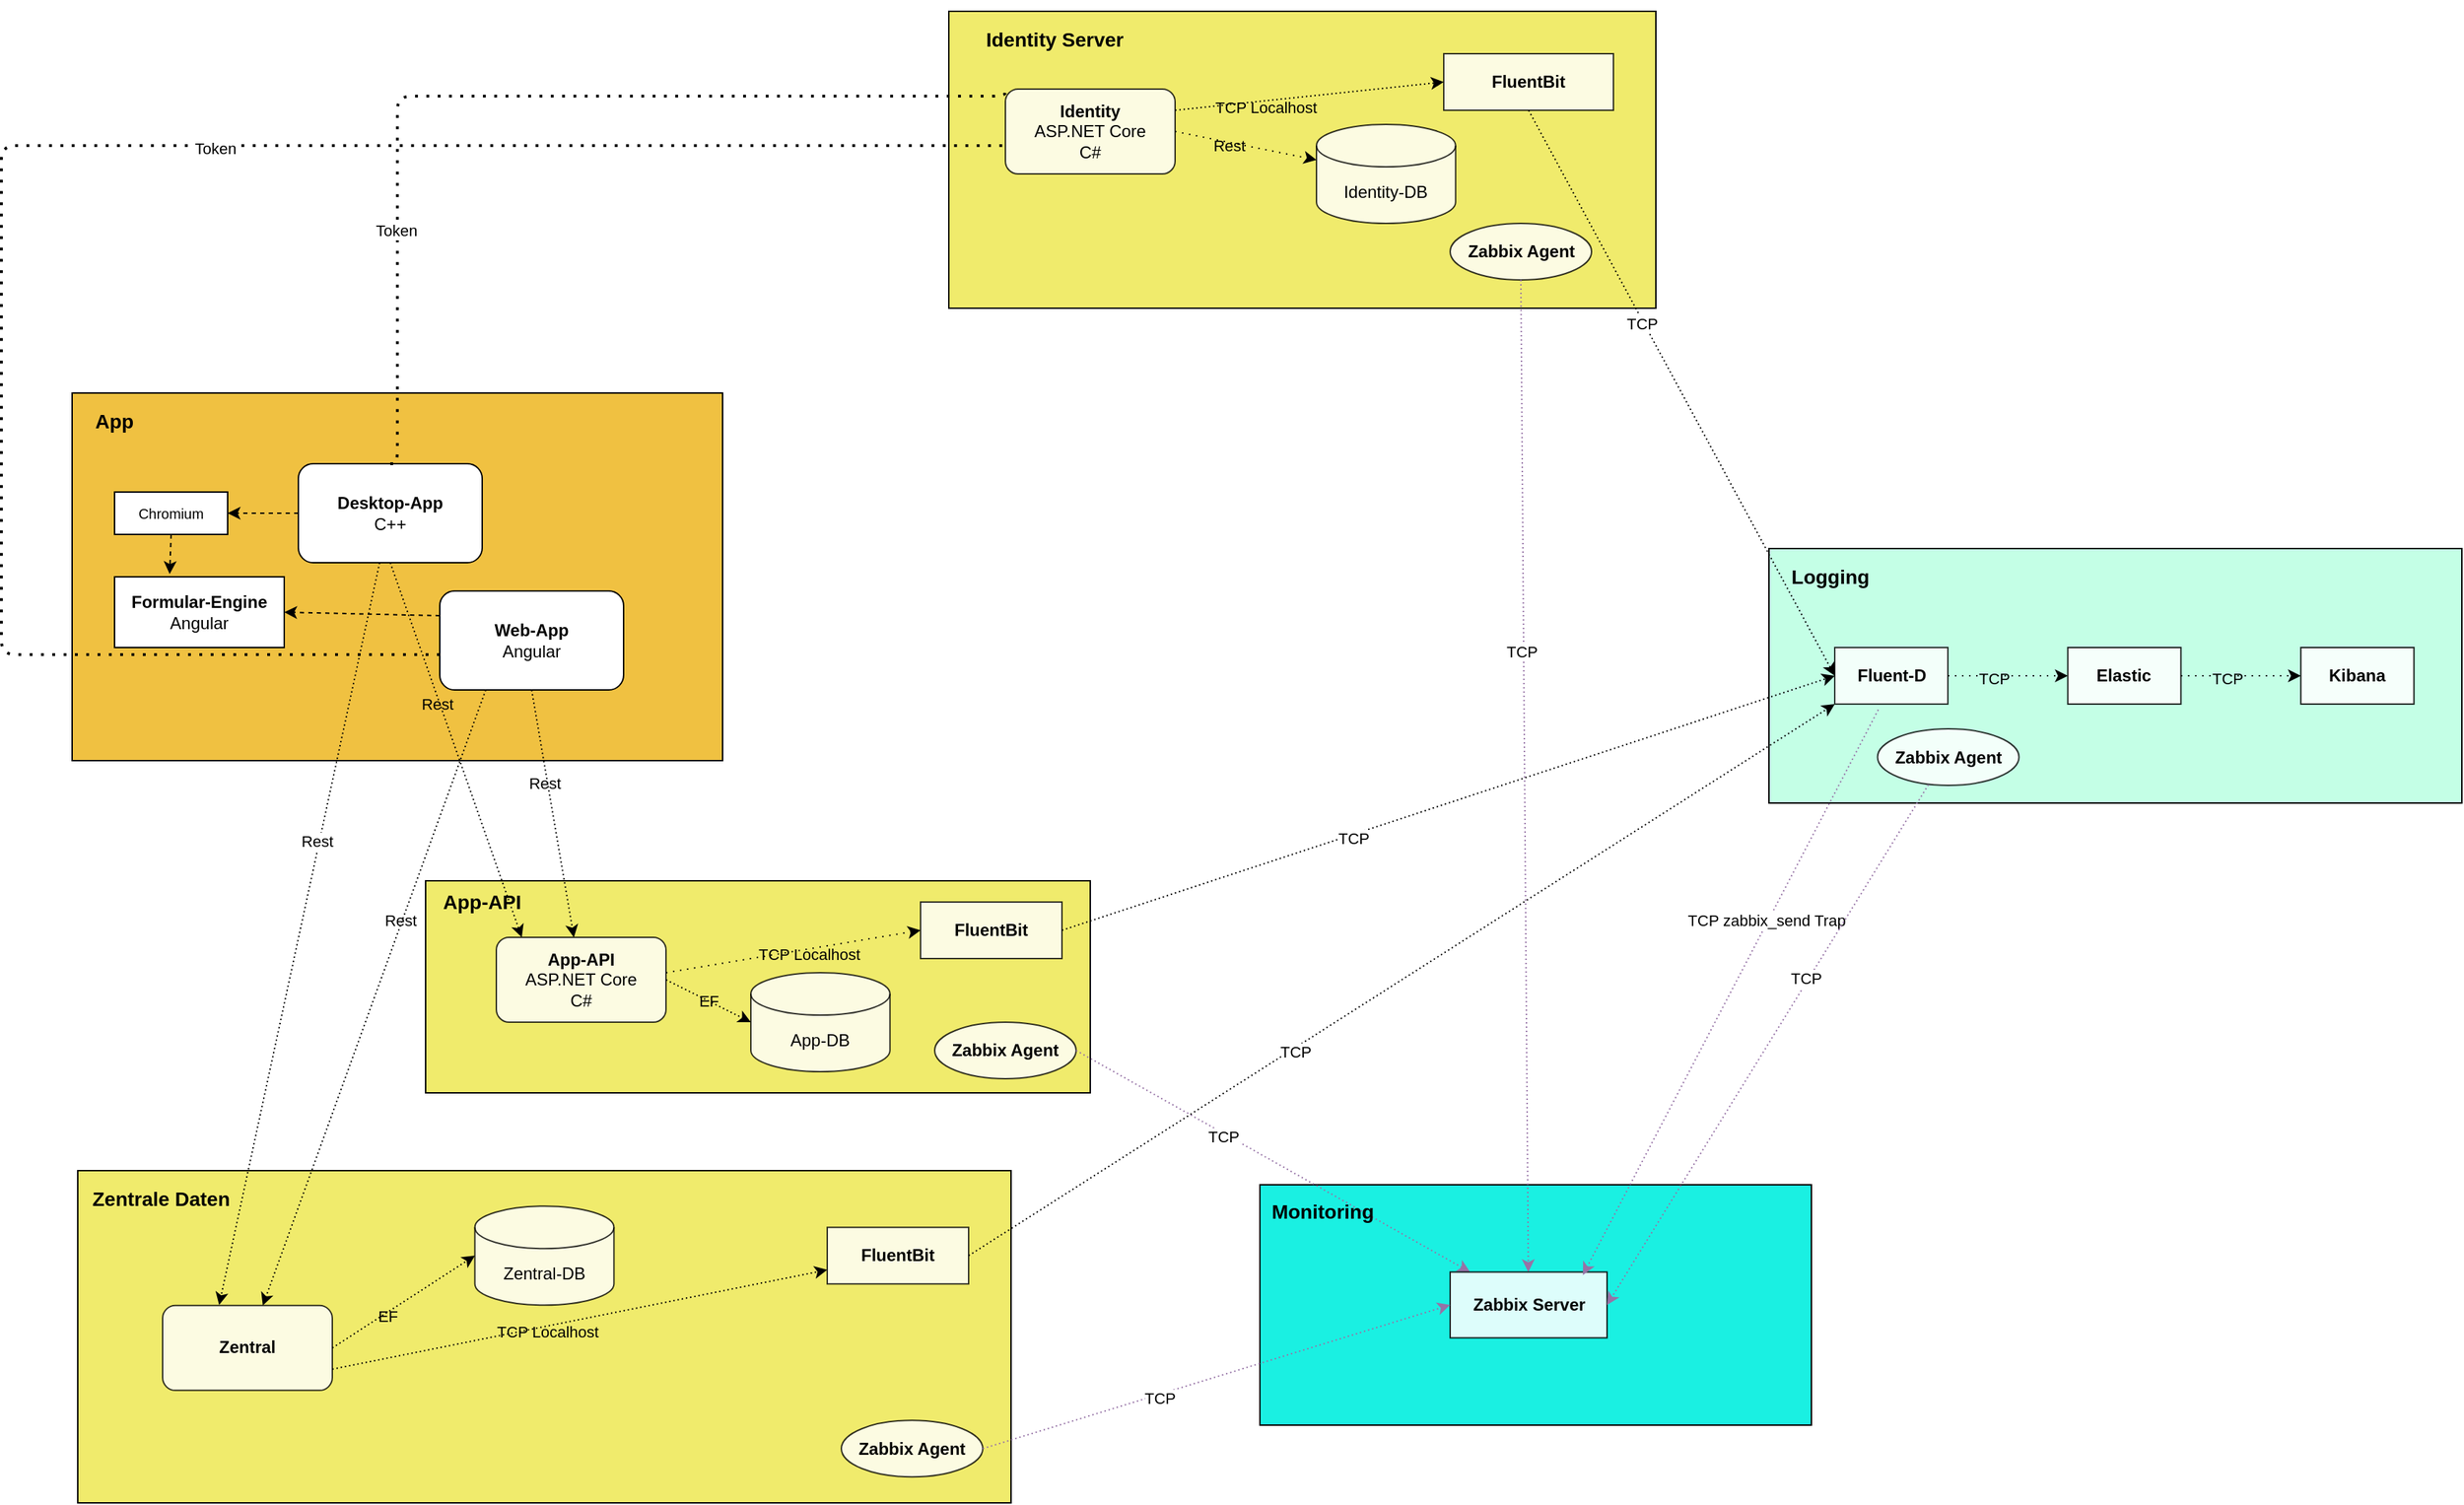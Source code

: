 <mxfile version="13.9.9" type="device"><diagram id="kgpKYQtTHZ0yAKxKKP6v" name="Page-1"><mxGraphModel dx="2304" dy="2560" grid="1" gridSize="10" guides="1" tooltips="1" connect="1" arrows="1" fold="1" page="1" pageScale="1" pageWidth="827" pageHeight="1169" math="0" shadow="0"><root><mxCell id="0"/><mxCell id="1" parent="0"/><mxCell id="4SQjoG3vrudGwumoFpq_-120" value="" style="rounded=0;whiteSpace=wrap;html=1;fillColor=#F0EB6C;" vertex="1" parent="1"><mxGeometry x="330" y="585" width="470" height="150" as="geometry"/></mxCell><mxCell id="8gRHf_TYqEZh0Na9rNfw-1" value="" style="rounded=0;whiteSpace=wrap;html=1;fillColor=#F0C141;" parent="1" vertex="1"><mxGeometry x="80" y="240" width="460" height="260" as="geometry"/></mxCell><mxCell id="8gRHf_TYqEZh0Na9rNfw-3" value="&lt;b&gt;Web-App&lt;/b&gt;&lt;br&gt;Angular" style="rounded=1;whiteSpace=wrap;html=1;" parent="1" vertex="1"><mxGeometry x="340" y="380" width="130" height="70" as="geometry"/></mxCell><mxCell id="8gRHf_TYqEZh0Na9rNfw-10" value="" style="rounded=0;whiteSpace=wrap;html=1;fillColor=#F0EB6C;fontStyle=4" parent="1" vertex="1"><mxGeometry x="700" y="-30" width="500" height="210" as="geometry"/></mxCell><mxCell id="4SQjoG3vrudGwumoFpq_-56" style="edgeStyle=none;rounded=0;orthogonalLoop=1;jettySize=auto;html=1;exitX=1;exitY=0.5;exitDx=0;exitDy=0;dashed=1;dashPattern=1 4;" edge="1" parent="1" source="8gRHf_TYqEZh0Na9rNfw-11" target="4SQjoG3vrudGwumoFpq_-32"><mxGeometry relative="1" as="geometry"/></mxCell><mxCell id="4SQjoG3vrudGwumoFpq_-57" value="Rest" style="edgeLabel;html=1;align=center;verticalAlign=middle;resizable=0;points=[];labelBackgroundColor=none;" vertex="1" connectable="0" parent="4SQjoG3vrudGwumoFpq_-56"><mxGeometry x="-0.25" y="-2" relative="1" as="geometry"><mxPoint as="offset"/></mxGeometry></mxCell><mxCell id="8gRHf_TYqEZh0Na9rNfw-11" value="&lt;b&gt;Identity&lt;/b&gt;&lt;br&gt;ASP.NET Core&lt;br&gt;C#" style="rounded=1;whiteSpace=wrap;html=1;opacity=80;" parent="1" vertex="1"><mxGeometry x="740" y="25" width="120" height="60" as="geometry"/></mxCell><mxCell id="8gRHf_TYqEZh0Na9rNfw-59" value="&lt;b&gt;Desktop-App&lt;/b&gt;&lt;br&gt;C++" style="rounded=1;whiteSpace=wrap;html=1;" parent="1" vertex="1"><mxGeometry x="240" y="290" width="130" height="70" as="geometry"/></mxCell><mxCell id="8gRHf_TYqEZh0Na9rNfw-75" value="Formular-Engine&lt;br&gt;&lt;span style=&quot;font-weight: normal&quot;&gt;Angular&lt;/span&gt;" style="rounded=0;whiteSpace=wrap;html=1;fontStyle=1" parent="1" vertex="1"><mxGeometry x="110" y="370" width="120" height="50" as="geometry"/></mxCell><mxCell id="4SQjoG3vrudGwumoFpq_-14" style="edgeStyle=none;rounded=0;orthogonalLoop=1;jettySize=auto;html=1;exitX=0;exitY=0;exitDx=0;exitDy=0;" edge="1" parent="1" source="8gRHf_TYqEZh0Na9rNfw-10" target="8gRHf_TYqEZh0Na9rNfw-10"><mxGeometry relative="1" as="geometry"/></mxCell><mxCell id="4SQjoG3vrudGwumoFpq_-15" style="edgeStyle=none;rounded=0;orthogonalLoop=1;jettySize=auto;html=1;exitX=1;exitY=1;exitDx=0;exitDy=0;" edge="1" parent="1" source="8gRHf_TYqEZh0Na9rNfw-10" target="8gRHf_TYqEZh0Na9rNfw-10"><mxGeometry relative="1" as="geometry"/></mxCell><mxCell id="4SQjoG3vrudGwumoFpq_-16" style="edgeStyle=none;rounded=0;orthogonalLoop=1;jettySize=auto;html=1;exitX=1;exitY=0.5;exitDx=0;exitDy=0;" edge="1" parent="1" source="8gRHf_TYqEZh0Na9rNfw-10" target="8gRHf_TYqEZh0Na9rNfw-10"><mxGeometry relative="1" as="geometry"/></mxCell><mxCell id="4SQjoG3vrudGwumoFpq_-30" value="&lt;b style=&quot;font-size: 14px;&quot;&gt;App&lt;/b&gt;" style="text;html=1;strokeColor=none;fillColor=none;align=center;verticalAlign=middle;whiteSpace=wrap;rounded=0;fontSize=14;" vertex="1" parent="1"><mxGeometry x="90" y="250" width="40" height="20" as="geometry"/></mxCell><mxCell id="4SQjoG3vrudGwumoFpq_-32" value="Identity-DB" style="shape=cylinder3;whiteSpace=wrap;html=1;boundedLbl=1;backgroundOutline=1;size=15;opacity=80;" vertex="1" parent="1"><mxGeometry x="960" y="50" width="98.37" height="70" as="geometry"/></mxCell><mxCell id="4SQjoG3vrudGwumoFpq_-37" value="&lt;b&gt;FluentBit&lt;/b&gt;" style="rounded=0;whiteSpace=wrap;html=1;opacity=80;" vertex="1" parent="1"><mxGeometry x="1050" width="120" height="40" as="geometry"/></mxCell><mxCell id="4SQjoG3vrudGwumoFpq_-39" value="&lt;b&gt;FluentBit&lt;/b&gt;" style="rounded=0;whiteSpace=wrap;html=1;opacity=80;" vertex="1" parent="1"><mxGeometry x="680" y="600" width="100" height="40" as="geometry"/></mxCell><mxCell id="4SQjoG3vrudGwumoFpq_-43" value="&lt;b&gt;Zabbix Agent&lt;/b&gt;" style="ellipse;whiteSpace=wrap;html=1;opacity=80;" vertex="1" parent="1"><mxGeometry x="1054.53" y="120" width="100" height="40" as="geometry"/></mxCell><mxCell id="4SQjoG3vrudGwumoFpq_-44" value="&lt;b&gt;Zabbix Agent&lt;/b&gt;" style="ellipse;whiteSpace=wrap;html=1;opacity=80;" vertex="1" parent="1"><mxGeometry x="690" y="685" width="100" height="40" as="geometry"/></mxCell><mxCell id="4SQjoG3vrudGwumoFpq_-47" value="" style="rounded=0;whiteSpace=wrap;html=1;fillColor=#1AF0E2;" vertex="1" connectable="0" parent="1"><mxGeometry x="920" y="800" width="390" height="170" as="geometry"/></mxCell><mxCell id="4SQjoG3vrudGwumoFpq_-48" value="&lt;b style=&quot;font-size: 14px;&quot;&gt;Identity Server&lt;/b&gt;" style="text;html=1;strokeColor=none;fillColor=none;align=center;verticalAlign=middle;whiteSpace=wrap;rounded=0;fontSize=14;" vertex="1" parent="1"><mxGeometry x="720" y="-20" width="110" height="20" as="geometry"/></mxCell><mxCell id="4SQjoG3vrudGwumoFpq_-65" style="edgeStyle=none;rounded=0;orthogonalLoop=1;jettySize=auto;html=1;exitX=1;exitY=0.5;exitDx=0;exitDy=0;fillColor=#e1d5e7;strokeColor=#9673a6;dashed=1;dashPattern=1 2;" edge="1" parent="1" source="4SQjoG3vrudGwumoFpq_-44" target="8gRHf_TYqEZh0Na9rNfw-40"><mxGeometry relative="1" as="geometry"><mxPoint x="870" y="65" as="sourcePoint"/><mxPoint x="990" y="65" as="targetPoint"/></mxGeometry></mxCell><mxCell id="4SQjoG3vrudGwumoFpq_-66" value="TCP" style="edgeLabel;html=1;align=center;verticalAlign=middle;resizable=0;points=[];" vertex="1" connectable="0" parent="4SQjoG3vrudGwumoFpq_-65"><mxGeometry x="-0.25" y="-2" relative="1" as="geometry"><mxPoint as="offset"/></mxGeometry></mxCell><mxCell id="4SQjoG3vrudGwumoFpq_-67" style="edgeStyle=none;rounded=0;orthogonalLoop=1;jettySize=auto;html=1;exitX=0.5;exitY=1;exitDx=0;exitDy=0;fillColor=#e1d5e7;strokeColor=#9673a6;dashed=1;dashPattern=1 2;" edge="1" parent="1" source="4SQjoG3vrudGwumoFpq_-43" target="8gRHf_TYqEZh0Na9rNfw-40"><mxGeometry relative="1" as="geometry"><mxPoint x="880" y="75" as="sourcePoint"/><mxPoint x="1000" y="75" as="targetPoint"/></mxGeometry></mxCell><mxCell id="4SQjoG3vrudGwumoFpq_-68" value="TCP" style="edgeLabel;html=1;align=center;verticalAlign=middle;resizable=0;points=[];" vertex="1" connectable="0" parent="4SQjoG3vrudGwumoFpq_-67"><mxGeometry x="-0.25" y="-2" relative="1" as="geometry"><mxPoint as="offset"/></mxGeometry></mxCell><mxCell id="4SQjoG3vrudGwumoFpq_-90" style="edgeStyle=none;rounded=0;orthogonalLoop=1;jettySize=auto;html=1;entryX=0;entryY=0.5;entryDx=0;entryDy=0;dashed=1;dashPattern=1 4;" edge="1" parent="1" target="4SQjoG3vrudGwumoFpq_-39"><mxGeometry relative="1" as="geometry"><mxPoint x="500" y="650" as="sourcePoint"/><mxPoint x="598.5" y="700.717" as="targetPoint"/></mxGeometry></mxCell><mxCell id="4SQjoG3vrudGwumoFpq_-103" value="TCP Localhost" style="edgeLabel;html=1;align=center;verticalAlign=middle;resizable=0;points=[];labelBackgroundColor=none;" vertex="1" connectable="0" parent="4SQjoG3vrudGwumoFpq_-90"><mxGeometry x="0.114" y="-3" relative="1" as="geometry"><mxPoint as="offset"/></mxGeometry></mxCell><mxCell id="4SQjoG3vrudGwumoFpq_-92" value="" style="edgeStyle=none;rounded=0;orthogonalLoop=1;jettySize=auto;html=1;exitX=1;exitY=0.25;exitDx=0;exitDy=0;entryX=0;entryY=0.5;entryDx=0;entryDy=0;dashed=1;dashPattern=1 2;" edge="1" parent="1" source="8gRHf_TYqEZh0Na9rNfw-11" target="4SQjoG3vrudGwumoFpq_-37"><mxGeometry relative="1" as="geometry"><mxPoint x="807.96" y="86.98" as="sourcePoint"/><mxPoint x="810.96" y="111" as="targetPoint"/></mxGeometry></mxCell><mxCell id="4SQjoG3vrudGwumoFpq_-129" value="TCP Localhost" style="edgeLabel;html=1;align=center;verticalAlign=middle;resizable=0;points=[];labelBackgroundColor=none;" vertex="1" connectable="0" parent="4SQjoG3vrudGwumoFpq_-92"><mxGeometry x="-0.33" y="-4" relative="1" as="geometry"><mxPoint as="offset"/></mxGeometry></mxCell><mxCell id="4SQjoG3vrudGwumoFpq_-94" value="" style="endArrow=none;dashed=1;html=1;dashPattern=1 3;strokeWidth=2;entryX=0;entryY=0;entryDx=0;entryDy=0;exitX=0.5;exitY=0;exitDx=0;exitDy=0;edgeStyle=orthogonalEdgeStyle;" edge="1" parent="1" source="8gRHf_TYqEZh0Na9rNfw-59" target="8gRHf_TYqEZh0Na9rNfw-11"><mxGeometry width="50" height="50" relative="1" as="geometry"><mxPoint x="1010" y="570" as="sourcePoint"/><mxPoint x="1060" y="520" as="targetPoint"/><Array as="points"><mxPoint x="310" y="290"/><mxPoint x="310" y="30"/><mxPoint x="740" y="30"/></Array></mxGeometry></mxCell><mxCell id="4SQjoG3vrudGwumoFpq_-102" value="Token" style="edgeLabel;html=1;align=center;verticalAlign=middle;resizable=0;points=[];" vertex="1" connectable="0" parent="4SQjoG3vrudGwumoFpq_-94"><mxGeometry x="-0.514" y="1" relative="1" as="geometry"><mxPoint as="offset"/></mxGeometry></mxCell><mxCell id="4SQjoG3vrudGwumoFpq_-98" value="" style="endArrow=none;dashed=1;html=1;dashPattern=1 3;strokeWidth=2;edgeStyle=orthogonalEdgeStyle;" edge="1" parent="1"><mxGeometry width="50" height="50" relative="1" as="geometry"><mxPoint x="340" y="425" as="sourcePoint"/><mxPoint x="740" y="65" as="targetPoint"/><Array as="points"><mxPoint x="30" y="425"/><mxPoint x="30" y="65"/></Array></mxGeometry></mxCell><mxCell id="4SQjoG3vrudGwumoFpq_-101" value="Token" style="edgeLabel;html=1;align=center;verticalAlign=middle;resizable=0;points=[];" vertex="1" connectable="0" parent="4SQjoG3vrudGwumoFpq_-98"><mxGeometry x="0.189" y="-2" relative="1" as="geometry"><mxPoint as="offset"/></mxGeometry></mxCell><mxCell id="4SQjoG3vrudGwumoFpq_-111" value="" style="endArrow=classic;html=1;entryX=1;entryY=0.5;entryDx=0;entryDy=0;dashed=1;exitX=0;exitY=0.25;exitDx=0;exitDy=0;" edge="1" parent="1" source="8gRHf_TYqEZh0Na9rNfw-3" target="8gRHf_TYqEZh0Na9rNfw-75"><mxGeometry width="50" height="50" relative="1" as="geometry"><mxPoint x="750" y="570" as="sourcePoint"/><mxPoint x="800" y="520" as="targetPoint"/></mxGeometry></mxCell><mxCell id="8gRHf_TYqEZh0Na9rNfw-39" value="Monitoring&lt;br style=&quot;font-size: 14px;&quot;&gt;" style="text;html=1;strokeColor=none;fillColor=none;align=center;verticalAlign=middle;whiteSpace=wrap;rounded=0;fontStyle=1;fontSize=14;" parent="1" vertex="1"><mxGeometry x="900" y="806.873" width="129.434" height="23.265" as="geometry"/></mxCell><mxCell id="8gRHf_TYqEZh0Na9rNfw-40" value="&lt;b&gt;Zabbix Server&lt;/b&gt;" style="rounded=0;whiteSpace=wrap;html=1;strokeWidth=1;perimeterSpacing=0;opacity=85;" parent="1" vertex="1"><mxGeometry x="1054.53" y="861.731" width="110.943" height="46.531" as="geometry"/></mxCell><mxCell id="4SQjoG3vrudGwumoFpq_-115" value="" style="endArrow=classic;html=1;entryX=1;entryY=0.5;entryDx=0;entryDy=0;dashed=1;exitX=0;exitY=0.5;exitDx=0;exitDy=0;" edge="1" parent="1" source="8gRHf_TYqEZh0Na9rNfw-59" target="4SQjoG3vrudGwumoFpq_-134"><mxGeometry width="50" height="50" relative="1" as="geometry"><mxPoint x="320" y="425" as="sourcePoint"/><mxPoint x="230" y="395" as="targetPoint"/></mxGeometry></mxCell><mxCell id="4SQjoG3vrudGwumoFpq_-117" style="edgeStyle=none;rounded=0;orthogonalLoop=1;jettySize=auto;html=1;exitX=0.5;exitY=1;exitDx=0;exitDy=0;dashed=1;dashPattern=1 2;entryX=0.15;entryY=0;entryDx=0;entryDy=0;entryPerimeter=0;" edge="1" parent="1" source="8gRHf_TYqEZh0Na9rNfw-59" target="4SQjoG3vrudGwumoFpq_-121"><mxGeometry relative="1" as="geometry"><mxPoint x="380" y="470" as="sourcePoint"/><mxPoint x="227.04" y="661.99" as="targetPoint"/></mxGeometry></mxCell><mxCell id="4SQjoG3vrudGwumoFpq_-118" value="Rest" style="edgeLabel;html=1;align=center;verticalAlign=middle;resizable=0;points=[];labelBackgroundColor=none;" vertex="1" connectable="0" parent="4SQjoG3vrudGwumoFpq_-117"><mxGeometry x="-0.25" y="-2" relative="1" as="geometry"><mxPoint as="offset"/></mxGeometry></mxCell><mxCell id="4SQjoG3vrudGwumoFpq_-113" style="edgeStyle=none;rounded=0;orthogonalLoop=1;jettySize=auto;html=1;exitX=0.5;exitY=1;exitDx=0;exitDy=0;dashed=1;dashPattern=1 2;" edge="1" parent="1" source="8gRHf_TYqEZh0Na9rNfw-3" target="4SQjoG3vrudGwumoFpq_-121"><mxGeometry relative="1" as="geometry"><mxPoint x="720" y="360" as="sourcePoint"/><mxPoint x="1396.515" y="450" as="targetPoint"/></mxGeometry></mxCell><mxCell id="4SQjoG3vrudGwumoFpq_-114" value="Rest" style="edgeLabel;html=1;align=center;verticalAlign=middle;resizable=0;points=[];labelBackgroundColor=none;" vertex="1" connectable="0" parent="4SQjoG3vrudGwumoFpq_-113"><mxGeometry x="-0.25" y="-2" relative="1" as="geometry"><mxPoint as="offset"/></mxGeometry></mxCell><mxCell id="8gRHf_TYqEZh0Na9rNfw-7" value="" style="rounded=0;whiteSpace=wrap;html=1;fillColor=#F0EB6C;" parent="1" vertex="1"><mxGeometry x="84" y="790" width="660" height="235" as="geometry"/></mxCell><mxCell id="8gRHf_TYqEZh0Na9rNfw-8" value="&lt;b&gt;Zentral&lt;/b&gt;" style="rounded=1;whiteSpace=wrap;html=1;opacity=80;" parent="1" vertex="1"><mxGeometry x="144" y="885.43" width="120" height="60" as="geometry"/></mxCell><mxCell id="4SQjoG3vrudGwumoFpq_-25" value="Zentral-DB" style="shape=cylinder3;whiteSpace=wrap;html=1;boundedLbl=1;backgroundOutline=1;size=15;opacity=80;" vertex="1" parent="1"><mxGeometry x="364.82" y="815.14" width="98.37" height="70" as="geometry"/></mxCell><mxCell id="4SQjoG3vrudGwumoFpq_-31" value="&lt;b style=&quot;font-size: 14px;&quot;&gt;Zentrale Daten&lt;/b&gt;" style="text;html=1;strokeColor=none;fillColor=none;align=center;verticalAlign=middle;whiteSpace=wrap;rounded=0;fontSize=14;" vertex="1" parent="1"><mxGeometry x="90" y="800" width="105.99" height="20" as="geometry"/></mxCell><mxCell id="4SQjoG3vrudGwumoFpq_-38" value="&lt;b&gt;FluentBit&lt;/b&gt;" style="rounded=0;whiteSpace=wrap;html=1;opacity=80;" vertex="1" parent="1"><mxGeometry x="614" y="830.14" width="100" height="40" as="geometry"/></mxCell><mxCell id="4SQjoG3vrudGwumoFpq_-45" value="&lt;b&gt;Zabbix Agent&lt;/b&gt;" style="ellipse;whiteSpace=wrap;html=1;opacity=80;" vertex="1" parent="1"><mxGeometry x="624" y="966.63" width="100" height="40" as="geometry"/></mxCell><mxCell id="4SQjoG3vrudGwumoFpq_-62" style="edgeStyle=none;rounded=0;orthogonalLoop=1;jettySize=auto;html=1;exitX=1;exitY=0.5;exitDx=0;exitDy=0;entryX=0;entryY=0.5;entryDx=0;entryDy=0;entryPerimeter=0;dashed=1;dashPattern=1 2;" edge="1" parent="1" source="8gRHf_TYqEZh0Na9rNfw-8" target="4SQjoG3vrudGwumoFpq_-25"><mxGeometry x="84" y="790" as="geometry"><mxPoint x="874" y="300" as="sourcePoint"/><mxPoint x="994" y="300" as="targetPoint"/></mxGeometry></mxCell><mxCell id="4SQjoG3vrudGwumoFpq_-63" value="EF" style="edgeLabel;html=1;align=center;verticalAlign=middle;resizable=0;points=[];labelBackgroundColor=none;" vertex="1" connectable="0" parent="4SQjoG3vrudGwumoFpq_-62"><mxGeometry x="-0.25" y="-2" relative="1" as="geometry"><mxPoint as="offset"/></mxGeometry></mxCell><mxCell id="4SQjoG3vrudGwumoFpq_-87" style="edgeStyle=none;rounded=0;orthogonalLoop=1;jettySize=auto;html=1;exitX=1;exitY=0.75;exitDx=0;exitDy=0;dashed=1;dashPattern=1 2;" edge="1" parent="1" source="8gRHf_TYqEZh0Na9rNfw-8" target="4SQjoG3vrudGwumoFpq_-38"><mxGeometry x="84" y="790" as="geometry"><mxPoint x="274" y="925.43" as="sourcePoint"/><mxPoint x="374.82" y="860.285" as="targetPoint"/></mxGeometry></mxCell><mxCell id="4SQjoG3vrudGwumoFpq_-89" value="TCP Localhost" style="edgeLabel;html=1;align=center;verticalAlign=middle;resizable=0;points=[];labelBackgroundColor=none;" vertex="1" connectable="0" parent="4SQjoG3vrudGwumoFpq_-87"><mxGeometry x="-0.136" y="-4" relative="1" as="geometry"><mxPoint as="offset"/></mxGeometry></mxCell><mxCell id="4SQjoG3vrudGwumoFpq_-125" style="edgeStyle=none;rounded=0;orthogonalLoop=1;jettySize=auto;html=1;dashed=1;dashPattern=1 2;exitX=0.442;exitY=1;exitDx=0;exitDy=0;exitPerimeter=0;entryX=0.333;entryY=-0.007;entryDx=0;entryDy=0;entryPerimeter=0;" edge="1" parent="1" source="8gRHf_TYqEZh0Na9rNfw-59" target="8gRHf_TYqEZh0Na9rNfw-8"><mxGeometry relative="1" as="geometry"><mxPoint x="310" y="360" as="sourcePoint"/><mxPoint x="400.164" y="635" as="targetPoint"/></mxGeometry></mxCell><mxCell id="4SQjoG3vrudGwumoFpq_-126" value="Rest" style="edgeLabel;html=1;align=center;verticalAlign=middle;resizable=0;points=[];" vertex="1" connectable="0" parent="4SQjoG3vrudGwumoFpq_-125"><mxGeometry x="-0.25" y="-2" relative="1" as="geometry"><mxPoint as="offset"/></mxGeometry></mxCell><mxCell id="4SQjoG3vrudGwumoFpq_-127" style="edgeStyle=none;rounded=0;orthogonalLoop=1;jettySize=auto;html=1;dashed=1;dashPattern=1 2;exitX=0.25;exitY=1;exitDx=0;exitDy=0;" edge="1" parent="1" source="8gRHf_TYqEZh0Na9rNfw-3" target="8gRHf_TYqEZh0Na9rNfw-8"><mxGeometry relative="1" as="geometry"><mxPoint x="270.18" y="359.96" as="sourcePoint"/><mxPoint x="200" y="880" as="targetPoint"/></mxGeometry></mxCell><mxCell id="4SQjoG3vrudGwumoFpq_-128" value="Rest" style="edgeLabel;html=1;align=center;verticalAlign=middle;resizable=0;points=[];labelBackgroundColor=none;" vertex="1" connectable="0" parent="4SQjoG3vrudGwumoFpq_-127"><mxGeometry x="-0.25" y="-2" relative="1" as="geometry"><mxPoint as="offset"/></mxGeometry></mxCell><mxCell id="4SQjoG3vrudGwumoFpq_-77" style="edgeStyle=none;rounded=0;orthogonalLoop=1;jettySize=auto;html=1;exitX=1;exitY=0.5;exitDx=0;exitDy=0;fillColor=#e1d5e7;strokeColor=#9673a6;dashed=1;dashPattern=1 2;entryX=0;entryY=0.5;entryDx=0;entryDy=0;" edge="1" parent="1" source="4SQjoG3vrudGwumoFpq_-45" target="8gRHf_TYqEZh0Na9rNfw-40"><mxGeometry relative="1" as="geometry"><mxPoint x="1130" y="180" as="sourcePoint"/><mxPoint x="1090" y="883" as="targetPoint"/></mxGeometry></mxCell><mxCell id="4SQjoG3vrudGwumoFpq_-78" value="TCP" style="edgeLabel;html=1;align=center;verticalAlign=middle;resizable=0;points=[];" vertex="1" connectable="0" parent="4SQjoG3vrudGwumoFpq_-77"><mxGeometry x="-0.25" y="-2" relative="1" as="geometry"><mxPoint as="offset"/></mxGeometry></mxCell><mxCell id="4SQjoG3vrudGwumoFpq_-24" value="App-DB" style="shape=cylinder3;whiteSpace=wrap;html=1;boundedLbl=1;backgroundOutline=1;size=15;opacity=80;" vertex="1" parent="1"><mxGeometry x="560" y="650" width="98.37" height="70" as="geometry"/></mxCell><mxCell id="4SQjoG3vrudGwumoFpq_-121" value="&lt;b&gt;App-API&lt;/b&gt;&lt;br&gt;ASP.NET Core&lt;br&gt;C#" style="rounded=1;whiteSpace=wrap;html=1;opacity=80;" vertex="1" parent="1"><mxGeometry x="380" y="625" width="120" height="60" as="geometry"/></mxCell><mxCell id="4SQjoG3vrudGwumoFpq_-122" value="EF" style="endArrow=classic;html=1;dashed=1;dashPattern=1 2;exitX=1;exitY=0.5;exitDx=0;exitDy=0;entryX=0;entryY=0.5;entryDx=0;entryDy=0;entryPerimeter=0;labelBackgroundColor=none;" edge="1" parent="1" source="4SQjoG3vrudGwumoFpq_-121" target="4SQjoG3vrudGwumoFpq_-24"><mxGeometry x="330" y="585" width="50" height="50" as="geometry"><mxPoint x="880" y="550" as="sourcePoint"/><mxPoint x="930" y="500" as="targetPoint"/></mxGeometry></mxCell><mxCell id="4SQjoG3vrudGwumoFpq_-123" value="&lt;b style=&quot;font-size: 14px;&quot;&gt;App-API&lt;/b&gt;" style="text;html=1;strokeColor=none;fillColor=none;align=center;verticalAlign=middle;whiteSpace=wrap;rounded=0;fontSize=14;" vertex="1" parent="1"><mxGeometry x="340" y="590" width="60" height="20" as="geometry"/></mxCell><mxCell id="4SQjoG3vrudGwumoFpq_-134" value="Chromium" style="rounded=0;whiteSpace=wrap;html=1;fontStyle=0;fontSize=10;labelBackgroundColor=none;" vertex="1" parent="1"><mxGeometry x="110" y="310" width="80" height="30" as="geometry"/></mxCell><mxCell id="4SQjoG3vrudGwumoFpq_-135" value="" style="endArrow=classic;html=1;dashed=1;exitX=0.5;exitY=1;exitDx=0;exitDy=0;entryX=0.325;entryY=-0.04;entryDx=0;entryDy=0;entryPerimeter=0;" edge="1" parent="1" source="4SQjoG3vrudGwumoFpq_-134" target="8gRHf_TYqEZh0Na9rNfw-75"><mxGeometry width="50" height="50" relative="1" as="geometry"><mxPoint x="250" y="330" as="sourcePoint"/><mxPoint x="200" y="335" as="targetPoint"/></mxGeometry></mxCell><mxCell id="4SQjoG3vrudGwumoFpq_-9" value="" style="rounded=0;whiteSpace=wrap;html=1;fillColor=#C4FFE6;fontStyle=4" vertex="1" parent="1"><mxGeometry x="1280" y="350" width="490" height="180" as="geometry"/></mxCell><mxCell id="4SQjoG3vrudGwumoFpq_-10" value="&lt;b style=&quot;font-size: 14px;&quot;&gt;Logging&lt;/b&gt;" style="text;html=1;strokeColor=none;fillColor=none;align=center;verticalAlign=middle;whiteSpace=wrap;rounded=0;fontSize=14;" vertex="1" parent="1"><mxGeometry x="1299.995" y="360" width="46.791" height="20" as="geometry"/></mxCell><mxCell id="4SQjoG3vrudGwumoFpq_-36" value="&lt;b&gt;Fluent-D&lt;/b&gt;" style="rounded=0;whiteSpace=wrap;html=1;opacity=80;" vertex="1" parent="1"><mxGeometry x="1326.515" y="420.0" width="80" height="40" as="geometry"/></mxCell><mxCell id="4SQjoG3vrudGwumoFpq_-40" value="&lt;b&gt;Elastic&lt;br&gt;&lt;/b&gt;" style="rounded=0;whiteSpace=wrap;html=1;opacity=85;" vertex="1" parent="1"><mxGeometry x="1491.31" y="420.0" width="80" height="40" as="geometry"/></mxCell><mxCell id="4SQjoG3vrudGwumoFpq_-42" value="&lt;b&gt;Kibana&lt;/b&gt;" style="rounded=0;whiteSpace=wrap;html=1;opacity=85;" vertex="1" parent="1"><mxGeometry x="1656.12" y="420.0" width="80" height="40" as="geometry"/></mxCell><mxCell id="4SQjoG3vrudGwumoFpq_-50" value="&lt;b&gt;Zabbix Agent&lt;/b&gt;" style="ellipse;whiteSpace=wrap;html=1;opacity=80;" vertex="1" parent="1"><mxGeometry x="1356.79" y="477.5" width="100" height="40" as="geometry"/></mxCell><mxCell id="4SQjoG3vrudGwumoFpq_-81" style="edgeStyle=none;rounded=0;orthogonalLoop=1;jettySize=auto;html=1;exitX=1;exitY=0.5;exitDx=0;exitDy=0;entryX=0;entryY=0.5;entryDx=0;entryDy=0;dashed=1;dashPattern=1 4;" edge="1" parent="1" source="4SQjoG3vrudGwumoFpq_-36" target="4SQjoG3vrudGwumoFpq_-40"><mxGeometry x="1290" y="355" as="geometry"><mxPoint x="820" y="75" as="sourcePoint"/><mxPoint x="940" y="75" as="targetPoint"/></mxGeometry></mxCell><mxCell id="4SQjoG3vrudGwumoFpq_-82" value="TCP" style="edgeLabel;html=1;align=center;verticalAlign=middle;resizable=0;points=[];labelBackgroundColor=none;" vertex="1" connectable="0" parent="4SQjoG3vrudGwumoFpq_-81"><mxGeometry x="-0.25" y="-2" relative="1" as="geometry"><mxPoint as="offset"/></mxGeometry></mxCell><mxCell id="4SQjoG3vrudGwumoFpq_-79" style="edgeStyle=none;rounded=0;orthogonalLoop=1;jettySize=auto;html=1;exitX=1;exitY=0.5;exitDx=0;exitDy=0;entryX=0;entryY=0.5;entryDx=0;entryDy=0;labelBackgroundColor=none;dashed=1;dashPattern=1 4;" edge="1" parent="1" source="4SQjoG3vrudGwumoFpq_-40" target="4SQjoG3vrudGwumoFpq_-42"><mxGeometry x="1290" y="355" as="geometry"><mxPoint x="810" y="65" as="sourcePoint"/><mxPoint x="930" y="65" as="targetPoint"/></mxGeometry></mxCell><mxCell id="4SQjoG3vrudGwumoFpq_-80" value="TCP" style="edgeLabel;html=1;align=center;verticalAlign=middle;resizable=0;points=[];labelBackgroundColor=none;" vertex="1" connectable="0" parent="4SQjoG3vrudGwumoFpq_-79"><mxGeometry x="-0.25" y="-2" relative="1" as="geometry"><mxPoint as="offset"/></mxGeometry></mxCell><mxCell id="4SQjoG3vrudGwumoFpq_-73" style="edgeStyle=none;rounded=0;orthogonalLoop=1;jettySize=auto;html=1;exitX=1;exitY=0.5;exitDx=0;exitDy=0;entryX=0;entryY=0.5;entryDx=0;entryDy=0;dashed=1;dashPattern=1 2;" edge="1" parent="1" source="4SQjoG3vrudGwumoFpq_-39" target="4SQjoG3vrudGwumoFpq_-36"><mxGeometry relative="1" as="geometry"><mxPoint x="910" y="105" as="sourcePoint"/><mxPoint x="1030" y="105" as="targetPoint"/></mxGeometry></mxCell><mxCell id="4SQjoG3vrudGwumoFpq_-74" value="TCP" style="edgeLabel;html=1;align=center;verticalAlign=middle;resizable=0;points=[];" vertex="1" connectable="0" parent="4SQjoG3vrudGwumoFpq_-73"><mxGeometry x="-0.25" y="-2" relative="1" as="geometry"><mxPoint as="offset"/></mxGeometry></mxCell><mxCell id="4SQjoG3vrudGwumoFpq_-69" style="edgeStyle=none;rounded=0;orthogonalLoop=1;jettySize=auto;html=1;exitX=1;exitY=0.5;exitDx=0;exitDy=0;dashed=1;dashPattern=1 2;entryX=0;entryY=1;entryDx=0;entryDy=0;" edge="1" parent="1" source="4SQjoG3vrudGwumoFpq_-38" target="4SQjoG3vrudGwumoFpq_-36"><mxGeometry relative="1" as="geometry"><mxPoint x="890" y="85" as="sourcePoint"/><mxPoint x="1380" y="440" as="targetPoint"/></mxGeometry></mxCell><mxCell id="4SQjoG3vrudGwumoFpq_-70" value="TCP" style="edgeLabel;html=1;align=center;verticalAlign=middle;resizable=0;points=[];" vertex="1" connectable="0" parent="4SQjoG3vrudGwumoFpq_-69"><mxGeometry x="-0.25" y="-2" relative="1" as="geometry"><mxPoint as="offset"/></mxGeometry></mxCell><mxCell id="4SQjoG3vrudGwumoFpq_-106" style="edgeStyle=none;rounded=0;orthogonalLoop=1;jettySize=auto;html=1;exitX=0.385;exitY=1.1;exitDx=0;exitDy=0;entryX=0.846;entryY=0.045;entryDx=0;entryDy=0;fillColor=#e1d5e7;strokeColor=#9673a6;exitPerimeter=0;dashed=1;dashPattern=1 2;entryPerimeter=0;" edge="1" parent="1" source="4SQjoG3vrudGwumoFpq_-36" target="8gRHf_TYqEZh0Na9rNfw-40"><mxGeometry relative="1" as="geometry"><mxPoint x="1436" y="527.02" as="sourcePoint"/><mxPoint x="1098.113" y="810.476" as="targetPoint"/></mxGeometry></mxCell><mxCell id="4SQjoG3vrudGwumoFpq_-107" value="TCP zabbix_send Trap" style="edgeLabel;html=1;align=center;verticalAlign=middle;resizable=0;points=[];" vertex="1" connectable="0" parent="4SQjoG3vrudGwumoFpq_-106"><mxGeometry x="-0.25" y="-2" relative="1" as="geometry"><mxPoint as="offset"/></mxGeometry></mxCell><mxCell id="4SQjoG3vrudGwumoFpq_-75" style="edgeStyle=none;rounded=0;orthogonalLoop=1;jettySize=auto;html=1;exitX=0.36;exitY=0.988;exitDx=0;exitDy=0;entryX=1;entryY=0.5;entryDx=0;entryDy=0;fillColor=#e1d5e7;strokeColor=#9673a6;exitPerimeter=0;dashed=1;dashPattern=1 2;" edge="1" parent="1" source="4SQjoG3vrudGwumoFpq_-50" target="8gRHf_TYqEZh0Na9rNfw-40"><mxGeometry relative="1" as="geometry"><mxPoint x="1130" y="180" as="sourcePoint"/><mxPoint x="1045.149" y="792.381" as="targetPoint"/></mxGeometry></mxCell><mxCell id="4SQjoG3vrudGwumoFpq_-76" value="TCP" style="edgeLabel;html=1;align=center;verticalAlign=middle;resizable=0;points=[];" vertex="1" connectable="0" parent="4SQjoG3vrudGwumoFpq_-75"><mxGeometry x="-0.25" y="-2" relative="1" as="geometry"><mxPoint as="offset"/></mxGeometry></mxCell><mxCell id="4SQjoG3vrudGwumoFpq_-71" style="edgeStyle=none;rounded=0;orthogonalLoop=1;jettySize=auto;html=1;exitX=0.5;exitY=1;exitDx=0;exitDy=0;entryX=0;entryY=0.5;entryDx=0;entryDy=0;dashed=1;dashPattern=1 2;" edge="1" parent="1" source="4SQjoG3vrudGwumoFpq_-37" target="4SQjoG3vrudGwumoFpq_-36"><mxGeometry relative="1" as="geometry"><mxPoint x="900" y="95" as="sourcePoint"/><mxPoint x="1020" y="95" as="targetPoint"/></mxGeometry></mxCell><mxCell id="4SQjoG3vrudGwumoFpq_-72" value="TCP" style="edgeLabel;html=1;align=center;verticalAlign=middle;resizable=0;points=[];" vertex="1" connectable="0" parent="4SQjoG3vrudGwumoFpq_-71"><mxGeometry x="-0.25" y="-2" relative="1" as="geometry"><mxPoint as="offset"/></mxGeometry></mxCell></root></mxGraphModel></diagram></mxfile>